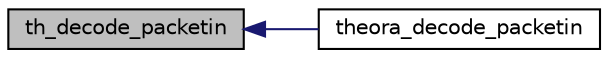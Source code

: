 digraph "th_decode_packetin"
{
  edge [fontname="Helvetica",fontsize="10",labelfontname="Helvetica",labelfontsize="10"];
  node [fontname="Helvetica",fontsize="10",shape=record];
  rankdir="LR";
  Node1 [label="th_decode_packetin",height=0.2,width=0.4,color="black", fillcolor="grey75", style="filled", fontcolor="black"];
  Node1 -> Node2 [dir="back",color="midnightblue",fontsize="10",style="solid",fontname="Helvetica"];
  Node2 [label="theora_decode_packetin",height=0.2,width=0.4,color="black", fillcolor="white", style="filled",URL="$group__oldfuncs.html#gaa65a9e53b46fd54ab344bd599fa96975"];
}
